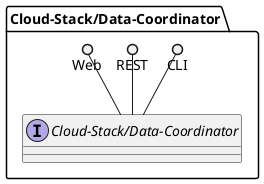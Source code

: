 @startuml

package "Cloud-Stack/Data-Coordinator" {
    interface "Cloud-Stack/Data-Coordinator" {

    }
    CLI ()-- "Cloud-Stack/Data-Coordinator"
    REST ()-- "Cloud-Stack/Data-Coordinator"
    Web ()-- "Cloud-Stack/Data-Coordinator"

}


@enduml
